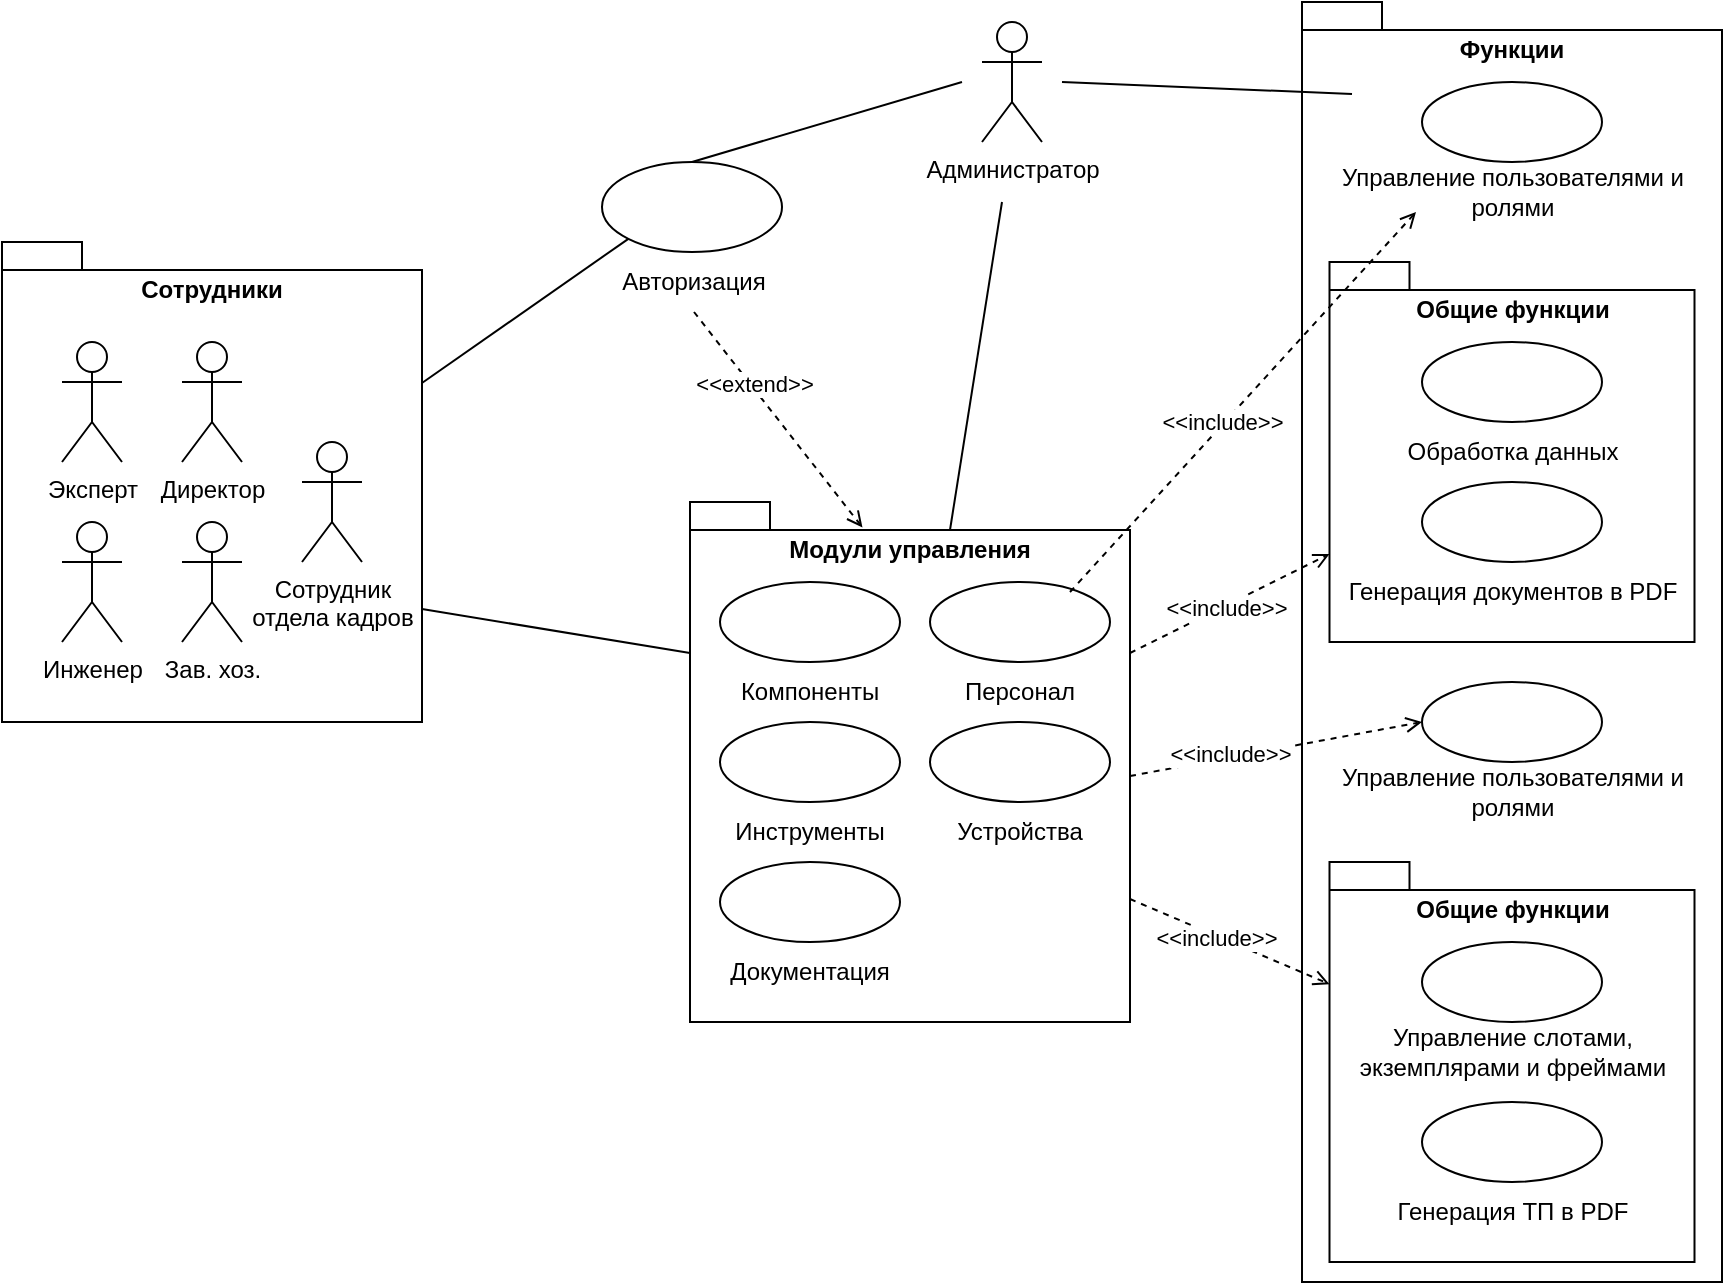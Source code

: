 <mxfile version="24.0.7" type="github">
  <diagram name="Страница — 1" id="qBUdorHy0YkJTO8W9VMG">
    <mxGraphModel dx="1670" dy="971" grid="1" gridSize="10" guides="1" tooltips="1" connect="1" arrows="1" fold="1" page="1" pageScale="1" pageWidth="827" pageHeight="1169" math="0" shadow="0">
      <root>
        <mxCell id="0" />
        <mxCell id="1" parent="0" />
        <mxCell id="bjJcRF5pblDHwdTbcPR7-2" value="" style="ellipse;whiteSpace=wrap;html=1;" vertex="1" parent="1">
          <mxGeometry x="150" y="470" width="90" height="45" as="geometry" />
        </mxCell>
        <mxCell id="bjJcRF5pblDHwdTbcPR7-3" value="Авторизация" style="text;html=1;align=center;verticalAlign=middle;whiteSpace=wrap;rounded=0;" vertex="1" parent="1">
          <mxGeometry x="166" y="515" width="60" height="30" as="geometry" />
        </mxCell>
        <mxCell id="bjJcRF5pblDHwdTbcPR7-4" value="Сотрудники" style="shape=folder;fontStyle=1;spacingTop=10;tabWidth=40;tabHeight=14;tabPosition=left;html=1;whiteSpace=wrap;verticalAlign=top;" vertex="1" parent="1">
          <mxGeometry x="-150" y="510" width="210" height="240" as="geometry" />
        </mxCell>
        <mxCell id="bjJcRF5pblDHwdTbcPR7-5" value="Администратор" style="shape=umlActor;verticalLabelPosition=bottom;verticalAlign=top;html=1;outlineConnect=0;" vertex="1" parent="1">
          <mxGeometry x="340" y="400" width="30" height="60" as="geometry" />
        </mxCell>
        <mxCell id="bjJcRF5pblDHwdTbcPR7-7" value="Эксперт" style="shape=umlActor;verticalLabelPosition=bottom;verticalAlign=top;html=1;outlineConnect=0;" vertex="1" parent="1">
          <mxGeometry x="-120" y="560" width="30" height="60" as="geometry" />
        </mxCell>
        <mxCell id="bjJcRF5pblDHwdTbcPR7-8" value="Директор" style="shape=umlActor;verticalLabelPosition=bottom;verticalAlign=top;html=1;outlineConnect=0;" vertex="1" parent="1">
          <mxGeometry x="-60" y="560" width="30" height="60" as="geometry" />
        </mxCell>
        <mxCell id="bjJcRF5pblDHwdTbcPR7-9" value="Инженер" style="shape=umlActor;verticalLabelPosition=bottom;verticalAlign=top;html=1;outlineConnect=0;" vertex="1" parent="1">
          <mxGeometry x="-120" y="650" width="30" height="60" as="geometry" />
        </mxCell>
        <mxCell id="bjJcRF5pblDHwdTbcPR7-10" value="Зав. хоз." style="shape=umlActor;verticalLabelPosition=bottom;verticalAlign=top;html=1;outlineConnect=0;" vertex="1" parent="1">
          <mxGeometry x="-60" y="650" width="30" height="60" as="geometry" />
        </mxCell>
        <mxCell id="bjJcRF5pblDHwdTbcPR7-11" value="Сотрудник&lt;div&gt;отдела кадров&lt;/div&gt;" style="shape=umlActor;verticalLabelPosition=bottom;verticalAlign=top;html=1;outlineConnect=0;" vertex="1" parent="1">
          <mxGeometry y="610" width="30" height="60" as="geometry" />
        </mxCell>
        <mxCell id="bjJcRF5pblDHwdTbcPR7-12" value="Модули управления" style="shape=folder;fontStyle=1;spacingTop=10;tabWidth=40;tabHeight=14;tabPosition=left;html=1;whiteSpace=wrap;verticalAlign=top;" vertex="1" parent="1">
          <mxGeometry x="194" y="640" width="220" height="260" as="geometry" />
        </mxCell>
        <mxCell id="bjJcRF5pblDHwdTbcPR7-13" value="" style="ellipse;whiteSpace=wrap;html=1;" vertex="1" parent="1">
          <mxGeometry x="209" y="680" width="90" height="40" as="geometry" />
        </mxCell>
        <mxCell id="bjJcRF5pblDHwdTbcPR7-14" value="Компоненты" style="text;html=1;align=center;verticalAlign=middle;whiteSpace=wrap;rounded=0;" vertex="1" parent="1">
          <mxGeometry x="224" y="720" width="60" height="30" as="geometry" />
        </mxCell>
        <mxCell id="bjJcRF5pblDHwdTbcPR7-15" value="" style="ellipse;whiteSpace=wrap;html=1;" vertex="1" parent="1">
          <mxGeometry x="314" y="680" width="90" height="40" as="geometry" />
        </mxCell>
        <mxCell id="bjJcRF5pblDHwdTbcPR7-16" value="Персонал" style="text;html=1;align=center;verticalAlign=middle;whiteSpace=wrap;rounded=0;" vertex="1" parent="1">
          <mxGeometry x="329" y="720" width="60" height="30" as="geometry" />
        </mxCell>
        <mxCell id="bjJcRF5pblDHwdTbcPR7-17" value="" style="ellipse;whiteSpace=wrap;html=1;" vertex="1" parent="1">
          <mxGeometry x="209" y="750" width="90" height="40" as="geometry" />
        </mxCell>
        <mxCell id="bjJcRF5pblDHwdTbcPR7-18" value="Инструменты" style="text;html=1;align=center;verticalAlign=middle;whiteSpace=wrap;rounded=0;" vertex="1" parent="1">
          <mxGeometry x="224" y="790" width="60" height="30" as="geometry" />
        </mxCell>
        <mxCell id="bjJcRF5pblDHwdTbcPR7-19" value="" style="ellipse;whiteSpace=wrap;html=1;" vertex="1" parent="1">
          <mxGeometry x="314" y="750" width="90" height="40" as="geometry" />
        </mxCell>
        <mxCell id="bjJcRF5pblDHwdTbcPR7-20" value="Устройства" style="text;html=1;align=center;verticalAlign=middle;whiteSpace=wrap;rounded=0;" vertex="1" parent="1">
          <mxGeometry x="329" y="790" width="60" height="30" as="geometry" />
        </mxCell>
        <mxCell id="bjJcRF5pblDHwdTbcPR7-21" value="" style="ellipse;whiteSpace=wrap;html=1;" vertex="1" parent="1">
          <mxGeometry x="209" y="820" width="90" height="40" as="geometry" />
        </mxCell>
        <mxCell id="bjJcRF5pblDHwdTbcPR7-22" value="Документация" style="text;html=1;align=center;verticalAlign=middle;whiteSpace=wrap;rounded=0;" vertex="1" parent="1">
          <mxGeometry x="224" y="860" width="60" height="30" as="geometry" />
        </mxCell>
        <mxCell id="bjJcRF5pblDHwdTbcPR7-23" value="Функции" style="shape=folder;fontStyle=1;spacingTop=10;tabWidth=40;tabHeight=14;tabPosition=left;html=1;whiteSpace=wrap;verticalAlign=top;" vertex="1" parent="1">
          <mxGeometry x="500" y="390" width="210" height="640" as="geometry" />
        </mxCell>
        <mxCell id="bjJcRF5pblDHwdTbcPR7-24" value="" style="ellipse;whiteSpace=wrap;html=1;" vertex="1" parent="1">
          <mxGeometry x="560" y="430" width="90" height="40" as="geometry" />
        </mxCell>
        <mxCell id="bjJcRF5pblDHwdTbcPR7-25" value="Управление пользователями и ролями" style="text;html=1;align=center;verticalAlign=middle;whiteSpace=wrap;rounded=0;" vertex="1" parent="1">
          <mxGeometry x="507.5" y="470" width="195" height="30" as="geometry" />
        </mxCell>
        <mxCell id="bjJcRF5pblDHwdTbcPR7-26" value="Общие функции" style="shape=folder;fontStyle=1;spacingTop=10;tabWidth=40;tabHeight=14;tabPosition=left;html=1;whiteSpace=wrap;verticalAlign=top;" vertex="1" parent="1">
          <mxGeometry x="513.75" y="520" width="182.5" height="190" as="geometry" />
        </mxCell>
        <mxCell id="bjJcRF5pblDHwdTbcPR7-27" value="" style="ellipse;whiteSpace=wrap;html=1;" vertex="1" parent="1">
          <mxGeometry x="560" y="560" width="90" height="40" as="geometry" />
        </mxCell>
        <mxCell id="bjJcRF5pblDHwdTbcPR7-28" value="Обработка данных" style="text;html=1;align=center;verticalAlign=middle;whiteSpace=wrap;rounded=0;" vertex="1" parent="1">
          <mxGeometry x="507.5" y="600" width="195" height="30" as="geometry" />
        </mxCell>
        <mxCell id="bjJcRF5pblDHwdTbcPR7-29" value="" style="ellipse;whiteSpace=wrap;html=1;" vertex="1" parent="1">
          <mxGeometry x="560" y="630" width="90" height="40" as="geometry" />
        </mxCell>
        <mxCell id="bjJcRF5pblDHwdTbcPR7-30" value="Генерация документов в PDF" style="text;html=1;align=center;verticalAlign=middle;whiteSpace=wrap;rounded=0;" vertex="1" parent="1">
          <mxGeometry x="507.5" y="670" width="195" height="30" as="geometry" />
        </mxCell>
        <mxCell id="bjJcRF5pblDHwdTbcPR7-31" value="" style="ellipse;whiteSpace=wrap;html=1;" vertex="1" parent="1">
          <mxGeometry x="560" y="730" width="90" height="40" as="geometry" />
        </mxCell>
        <mxCell id="bjJcRF5pblDHwdTbcPR7-32" value="Управление пользователями и ролями" style="text;html=1;align=center;verticalAlign=middle;whiteSpace=wrap;rounded=0;" vertex="1" parent="1">
          <mxGeometry x="507.5" y="770" width="195" height="30" as="geometry" />
        </mxCell>
        <mxCell id="bjJcRF5pblDHwdTbcPR7-33" value="Общие функции" style="shape=folder;fontStyle=1;spacingTop=10;tabWidth=40;tabHeight=14;tabPosition=left;html=1;whiteSpace=wrap;verticalAlign=top;" vertex="1" parent="1">
          <mxGeometry x="513.75" y="820" width="182.5" height="200" as="geometry" />
        </mxCell>
        <mxCell id="bjJcRF5pblDHwdTbcPR7-34" value="" style="ellipse;whiteSpace=wrap;html=1;" vertex="1" parent="1">
          <mxGeometry x="560" y="860" width="90" height="40" as="geometry" />
        </mxCell>
        <mxCell id="bjJcRF5pblDHwdTbcPR7-35" value="Управление слотами, экземплярами и фреймами" style="text;html=1;align=center;verticalAlign=middle;whiteSpace=wrap;rounded=0;" vertex="1" parent="1">
          <mxGeometry x="507.5" y="900" width="195" height="30" as="geometry" />
        </mxCell>
        <mxCell id="bjJcRF5pblDHwdTbcPR7-36" value="" style="ellipse;whiteSpace=wrap;html=1;" vertex="1" parent="1">
          <mxGeometry x="560" y="940" width="90" height="40" as="geometry" />
        </mxCell>
        <mxCell id="bjJcRF5pblDHwdTbcPR7-37" value="Генерация ТП в PDF" style="text;html=1;align=center;verticalAlign=middle;whiteSpace=wrap;rounded=0;" vertex="1" parent="1">
          <mxGeometry x="507.5" y="980" width="195" height="30" as="geometry" />
        </mxCell>
        <mxCell id="bjJcRF5pblDHwdTbcPR7-39" value="" style="endArrow=open;html=1;rounded=0;exitX=0.5;exitY=1;exitDx=0;exitDy=0;dashed=1;endFill=0;entryX=0.392;entryY=0.049;entryDx=0;entryDy=0;entryPerimeter=0;" edge="1" parent="1" source="bjJcRF5pblDHwdTbcPR7-3" target="bjJcRF5pblDHwdTbcPR7-12">
          <mxGeometry width="50" height="50" relative="1" as="geometry">
            <mxPoint x="129" y="422" as="sourcePoint" />
            <mxPoint x="270" y="320" as="targetPoint" />
          </mxGeometry>
        </mxCell>
        <mxCell id="bjJcRF5pblDHwdTbcPR7-52" value="&amp;lt;&amp;lt;extend&amp;gt;&amp;gt;" style="edgeLabel;html=1;align=center;verticalAlign=middle;resizable=0;points=[];" vertex="1" connectable="0" parent="bjJcRF5pblDHwdTbcPR7-39">
          <mxGeometry x="-0.315" y="2" relative="1" as="geometry">
            <mxPoint x="-1" as="offset" />
          </mxGeometry>
        </mxCell>
        <mxCell id="bjJcRF5pblDHwdTbcPR7-40" value="" style="endArrow=none;html=1;rounded=0;exitX=0.5;exitY=0;exitDx=0;exitDy=0;" edge="1" parent="1" source="bjJcRF5pblDHwdTbcPR7-2">
          <mxGeometry width="50" height="50" relative="1" as="geometry">
            <mxPoint x="280" y="480" as="sourcePoint" />
            <mxPoint x="330" y="430" as="targetPoint" />
          </mxGeometry>
        </mxCell>
        <mxCell id="bjJcRF5pblDHwdTbcPR7-41" value="" style="endArrow=none;html=1;rounded=0;" edge="1" parent="1">
          <mxGeometry width="50" height="50" relative="1" as="geometry">
            <mxPoint x="380" y="430" as="sourcePoint" />
            <mxPoint x="525" y="436" as="targetPoint" />
          </mxGeometry>
        </mxCell>
        <mxCell id="bjJcRF5pblDHwdTbcPR7-42" value="" style="endArrow=none;html=1;rounded=0;exitX=0;exitY=0;exitDx=210;exitDy=70.5;endFill=0;entryX=0;entryY=1;entryDx=0;entryDy=0;exitPerimeter=0;" edge="1" parent="1" source="bjJcRF5pblDHwdTbcPR7-4" target="bjJcRF5pblDHwdTbcPR7-2">
          <mxGeometry width="50" height="50" relative="1" as="geometry">
            <mxPoint x="206" y="555" as="sourcePoint" />
            <mxPoint x="290" y="663" as="targetPoint" />
          </mxGeometry>
        </mxCell>
        <mxCell id="bjJcRF5pblDHwdTbcPR7-43" value="" style="endArrow=none;html=1;rounded=0;exitX=0;exitY=0;exitDx=210;exitDy=183.5;exitPerimeter=0;entryX=0;entryY=0;entryDx=0;entryDy=75.5;entryPerimeter=0;" edge="1" parent="1" source="bjJcRF5pblDHwdTbcPR7-4" target="bjJcRF5pblDHwdTbcPR7-12">
          <mxGeometry width="50" height="50" relative="1" as="geometry">
            <mxPoint x="220" y="650" as="sourcePoint" />
            <mxPoint x="270" y="600" as="targetPoint" />
          </mxGeometry>
        </mxCell>
        <mxCell id="bjJcRF5pblDHwdTbcPR7-47" value="" style="endArrow=none;html=1;rounded=0;exitX=0;exitY=0;exitDx=130;exitDy=14;exitPerimeter=0;" edge="1" parent="1" source="bjJcRF5pblDHwdTbcPR7-12">
          <mxGeometry width="50" height="50" relative="1" as="geometry">
            <mxPoint x="70" y="703" as="sourcePoint" />
            <mxPoint x="350" y="490" as="targetPoint" />
          </mxGeometry>
        </mxCell>
        <mxCell id="bjJcRF5pblDHwdTbcPR7-48" value="" style="endArrow=open;html=1;rounded=0;dashed=1;endFill=0;" edge="1" parent="1">
          <mxGeometry width="50" height="50" relative="1" as="geometry">
            <mxPoint x="384" y="685" as="sourcePoint" />
            <mxPoint x="557" y="495" as="targetPoint" />
          </mxGeometry>
        </mxCell>
        <mxCell id="bjJcRF5pblDHwdTbcPR7-53" value="&amp;lt;&amp;lt;include&amp;gt;&amp;gt;" style="edgeLabel;html=1;align=center;verticalAlign=middle;resizable=0;points=[];" vertex="1" connectable="0" parent="bjJcRF5pblDHwdTbcPR7-48">
          <mxGeometry x="0.02" y="2" relative="1" as="geometry">
            <mxPoint x="-11" y="13" as="offset" />
          </mxGeometry>
        </mxCell>
        <mxCell id="bjJcRF5pblDHwdTbcPR7-49" value="" style="endArrow=open;html=1;rounded=0;dashed=1;endFill=0;exitX=0;exitY=0;exitDx=220;exitDy=75.5;exitPerimeter=0;entryX=0;entryY=0;entryDx=0;entryDy=146;entryPerimeter=0;" edge="1" parent="1" source="bjJcRF5pblDHwdTbcPR7-12" target="bjJcRF5pblDHwdTbcPR7-26">
          <mxGeometry width="50" height="50" relative="1" as="geometry">
            <mxPoint x="394" y="695" as="sourcePoint" />
            <mxPoint x="567" y="505" as="targetPoint" />
          </mxGeometry>
        </mxCell>
        <mxCell id="bjJcRF5pblDHwdTbcPR7-54" value="&amp;lt;&amp;lt;include&amp;gt;&amp;gt;" style="edgeLabel;html=1;align=center;verticalAlign=middle;resizable=0;points=[];" vertex="1" connectable="0" parent="bjJcRF5pblDHwdTbcPR7-49">
          <mxGeometry x="-0.057" y="-1" relative="1" as="geometry">
            <mxPoint as="offset" />
          </mxGeometry>
        </mxCell>
        <mxCell id="bjJcRF5pblDHwdTbcPR7-50" value="" style="endArrow=open;html=1;rounded=0;dashed=1;endFill=0;exitX=0;exitY=0;exitDx=220;exitDy=137;exitPerimeter=0;entryX=0;entryY=0.5;entryDx=0;entryDy=0;" edge="1" parent="1" source="bjJcRF5pblDHwdTbcPR7-12" target="bjJcRF5pblDHwdTbcPR7-31">
          <mxGeometry width="50" height="50" relative="1" as="geometry">
            <mxPoint x="424" y="726" as="sourcePoint" />
            <mxPoint x="524" y="676" as="targetPoint" />
          </mxGeometry>
        </mxCell>
        <mxCell id="bjJcRF5pblDHwdTbcPR7-55" value="&amp;lt;&amp;lt;include&amp;gt;&amp;gt;" style="edgeLabel;html=1;align=center;verticalAlign=middle;resizable=0;points=[];" vertex="1" connectable="0" parent="bjJcRF5pblDHwdTbcPR7-50">
          <mxGeometry x="-0.316" y="2" relative="1" as="geometry">
            <mxPoint as="offset" />
          </mxGeometry>
        </mxCell>
        <mxCell id="bjJcRF5pblDHwdTbcPR7-51" value="" style="endArrow=open;html=1;rounded=0;dashed=1;endFill=0;exitX=0;exitY=0;exitDx=220;exitDy=198.5;exitPerimeter=0;" edge="1" parent="1" source="bjJcRF5pblDHwdTbcPR7-12" target="bjJcRF5pblDHwdTbcPR7-33">
          <mxGeometry width="50" height="50" relative="1" as="geometry">
            <mxPoint x="424" y="787" as="sourcePoint" />
            <mxPoint x="570" y="760" as="targetPoint" />
          </mxGeometry>
        </mxCell>
        <mxCell id="bjJcRF5pblDHwdTbcPR7-56" value="&amp;lt;&amp;lt;include&amp;gt;&amp;gt;" style="edgeLabel;html=1;align=center;verticalAlign=middle;resizable=0;points=[];" vertex="1" connectable="0" parent="bjJcRF5pblDHwdTbcPR7-51">
          <mxGeometry x="-0.135" relative="1" as="geometry">
            <mxPoint y="1" as="offset" />
          </mxGeometry>
        </mxCell>
      </root>
    </mxGraphModel>
  </diagram>
</mxfile>
